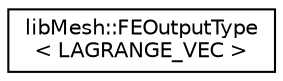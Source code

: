 digraph "类继承关系图"
{
 // INTERACTIVE_SVG=YES
  edge [fontname="Helvetica",fontsize="10",labelfontname="Helvetica",labelfontsize="10"];
  node [fontname="Helvetica",fontsize="10",shape=record];
  rankdir="LR";
  Node1 [label="libMesh::FEOutputType\l\< LAGRANGE_VEC \>",height=0.2,width=0.4,color="black", fillcolor="white", style="filled",URL="$structlibMesh_1_1FEOutputType_3_01LAGRANGE__VEC_01_4.html",tooltip="Specialize for non-scalar-valued elements. "];
}

